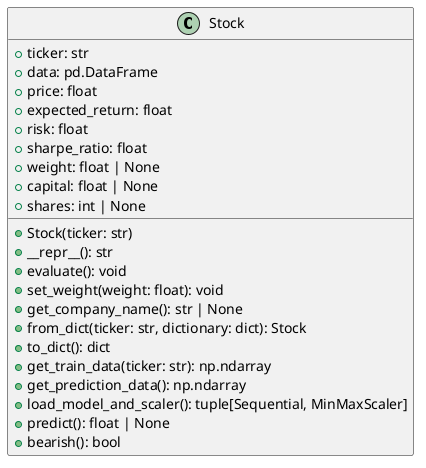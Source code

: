@startuml

class Stock {
    + ticker: str
    + data: pd.DataFrame
    + price: float
    + expected_return: float
    + risk: float
    + sharpe_ratio: float
    + weight: float | None
    + capital: float | None
    + shares: int | None

    + Stock(ticker: str)
    + __repr__(): str
    + evaluate(): void
    + set_weight(weight: float): void
    + get_company_name(): str | None
    + from_dict(ticker: str, dictionary: dict): Stock
    + to_dict(): dict
    + get_train_data(ticker: str): np.ndarray
    + get_prediction_data(): np.ndarray
    + load_model_and_scaler(): tuple[Sequential, MinMaxScaler]
    + predict(): float | None
    + bearish(): bool
}

@enduml